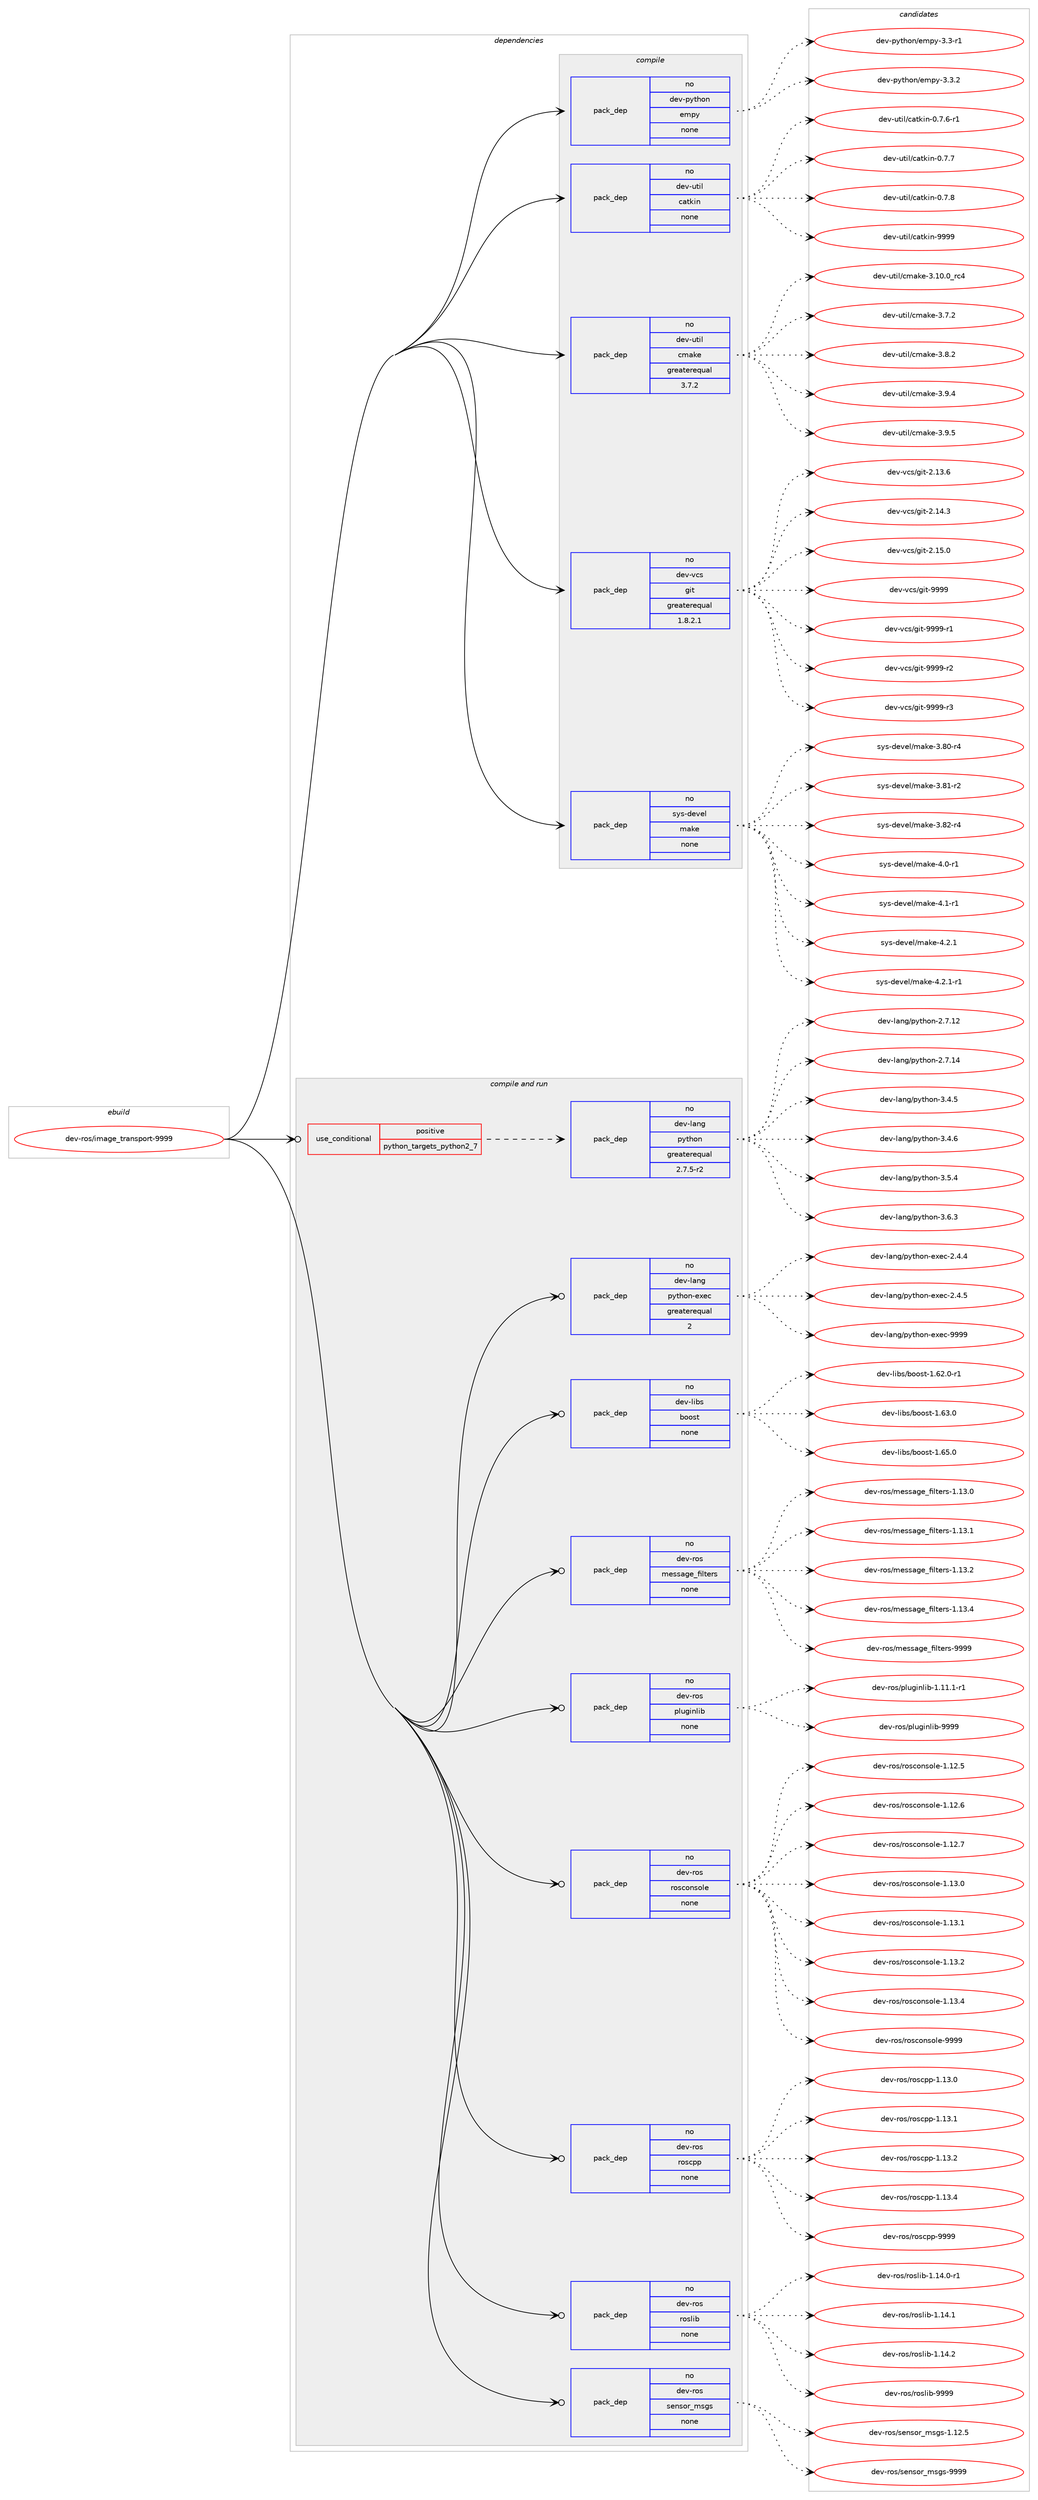 digraph prolog {

# *************
# Graph options
# *************

newrank=true;
concentrate=true;
compound=true;
graph [rankdir=LR,fontname=Helvetica,fontsize=10,ranksep=1.5];#, ranksep=2.5, nodesep=0.2];
edge  [arrowhead=vee];
node  [fontname=Helvetica,fontsize=10];

# **********
# The ebuild
# **********

subgraph cluster_leftcol {
color=gray;
rank=same;
label=<<i>ebuild</i>>;
id [label="dev-ros/image_transport-9999", color=red, width=4, href="../dev-ros/image_transport-9999.svg"];
}

# ****************
# The dependencies
# ****************

subgraph cluster_midcol {
color=gray;
label=<<i>dependencies</i>>;
subgraph cluster_compile {
fillcolor="#eeeeee";
style=filled;
label=<<i>compile</i>>;
subgraph pack153299 {
dependency202817 [label=<<TABLE BORDER="0" CELLBORDER="1" CELLSPACING="0" CELLPADDING="4" WIDTH="220"><TR><TD ROWSPAN="6" CELLPADDING="30">pack_dep</TD></TR><TR><TD WIDTH="110">no</TD></TR><TR><TD>dev-python</TD></TR><TR><TD>empy</TD></TR><TR><TD>none</TD></TR><TR><TD></TD></TR></TABLE>>, shape=none, color=blue];
}
id:e -> dependency202817:w [weight=20,style="solid",arrowhead="vee"];
subgraph pack153300 {
dependency202818 [label=<<TABLE BORDER="0" CELLBORDER="1" CELLSPACING="0" CELLPADDING="4" WIDTH="220"><TR><TD ROWSPAN="6" CELLPADDING="30">pack_dep</TD></TR><TR><TD WIDTH="110">no</TD></TR><TR><TD>dev-util</TD></TR><TR><TD>catkin</TD></TR><TR><TD>none</TD></TR><TR><TD></TD></TR></TABLE>>, shape=none, color=blue];
}
id:e -> dependency202818:w [weight=20,style="solid",arrowhead="vee"];
subgraph pack153301 {
dependency202819 [label=<<TABLE BORDER="0" CELLBORDER="1" CELLSPACING="0" CELLPADDING="4" WIDTH="220"><TR><TD ROWSPAN="6" CELLPADDING="30">pack_dep</TD></TR><TR><TD WIDTH="110">no</TD></TR><TR><TD>dev-util</TD></TR><TR><TD>cmake</TD></TR><TR><TD>greaterequal</TD></TR><TR><TD>3.7.2</TD></TR></TABLE>>, shape=none, color=blue];
}
id:e -> dependency202819:w [weight=20,style="solid",arrowhead="vee"];
subgraph pack153302 {
dependency202820 [label=<<TABLE BORDER="0" CELLBORDER="1" CELLSPACING="0" CELLPADDING="4" WIDTH="220"><TR><TD ROWSPAN="6" CELLPADDING="30">pack_dep</TD></TR><TR><TD WIDTH="110">no</TD></TR><TR><TD>dev-vcs</TD></TR><TR><TD>git</TD></TR><TR><TD>greaterequal</TD></TR><TR><TD>1.8.2.1</TD></TR></TABLE>>, shape=none, color=blue];
}
id:e -> dependency202820:w [weight=20,style="solid",arrowhead="vee"];
subgraph pack153303 {
dependency202821 [label=<<TABLE BORDER="0" CELLBORDER="1" CELLSPACING="0" CELLPADDING="4" WIDTH="220"><TR><TD ROWSPAN="6" CELLPADDING="30">pack_dep</TD></TR><TR><TD WIDTH="110">no</TD></TR><TR><TD>sys-devel</TD></TR><TR><TD>make</TD></TR><TR><TD>none</TD></TR><TR><TD></TD></TR></TABLE>>, shape=none, color=blue];
}
id:e -> dependency202821:w [weight=20,style="solid",arrowhead="vee"];
}
subgraph cluster_compileandrun {
fillcolor="#eeeeee";
style=filled;
label=<<i>compile and run</i>>;
subgraph cond45531 {
dependency202822 [label=<<TABLE BORDER="0" CELLBORDER="1" CELLSPACING="0" CELLPADDING="4"><TR><TD ROWSPAN="3" CELLPADDING="10">use_conditional</TD></TR><TR><TD>positive</TD></TR><TR><TD>python_targets_python2_7</TD></TR></TABLE>>, shape=none, color=red];
subgraph pack153304 {
dependency202823 [label=<<TABLE BORDER="0" CELLBORDER="1" CELLSPACING="0" CELLPADDING="4" WIDTH="220"><TR><TD ROWSPAN="6" CELLPADDING="30">pack_dep</TD></TR><TR><TD WIDTH="110">no</TD></TR><TR><TD>dev-lang</TD></TR><TR><TD>python</TD></TR><TR><TD>greaterequal</TD></TR><TR><TD>2.7.5-r2</TD></TR></TABLE>>, shape=none, color=blue];
}
dependency202822:e -> dependency202823:w [weight=20,style="dashed",arrowhead="vee"];
}
id:e -> dependency202822:w [weight=20,style="solid",arrowhead="odotvee"];
subgraph pack153305 {
dependency202824 [label=<<TABLE BORDER="0" CELLBORDER="1" CELLSPACING="0" CELLPADDING="4" WIDTH="220"><TR><TD ROWSPAN="6" CELLPADDING="30">pack_dep</TD></TR><TR><TD WIDTH="110">no</TD></TR><TR><TD>dev-lang</TD></TR><TR><TD>python-exec</TD></TR><TR><TD>greaterequal</TD></TR><TR><TD>2</TD></TR></TABLE>>, shape=none, color=blue];
}
id:e -> dependency202824:w [weight=20,style="solid",arrowhead="odotvee"];
subgraph pack153306 {
dependency202825 [label=<<TABLE BORDER="0" CELLBORDER="1" CELLSPACING="0" CELLPADDING="4" WIDTH="220"><TR><TD ROWSPAN="6" CELLPADDING="30">pack_dep</TD></TR><TR><TD WIDTH="110">no</TD></TR><TR><TD>dev-libs</TD></TR><TR><TD>boost</TD></TR><TR><TD>none</TD></TR><TR><TD></TD></TR></TABLE>>, shape=none, color=blue];
}
id:e -> dependency202825:w [weight=20,style="solid",arrowhead="odotvee"];
subgraph pack153307 {
dependency202826 [label=<<TABLE BORDER="0" CELLBORDER="1" CELLSPACING="0" CELLPADDING="4" WIDTH="220"><TR><TD ROWSPAN="6" CELLPADDING="30">pack_dep</TD></TR><TR><TD WIDTH="110">no</TD></TR><TR><TD>dev-ros</TD></TR><TR><TD>message_filters</TD></TR><TR><TD>none</TD></TR><TR><TD></TD></TR></TABLE>>, shape=none, color=blue];
}
id:e -> dependency202826:w [weight=20,style="solid",arrowhead="odotvee"];
subgraph pack153308 {
dependency202827 [label=<<TABLE BORDER="0" CELLBORDER="1" CELLSPACING="0" CELLPADDING="4" WIDTH="220"><TR><TD ROWSPAN="6" CELLPADDING="30">pack_dep</TD></TR><TR><TD WIDTH="110">no</TD></TR><TR><TD>dev-ros</TD></TR><TR><TD>pluginlib</TD></TR><TR><TD>none</TD></TR><TR><TD></TD></TR></TABLE>>, shape=none, color=blue];
}
id:e -> dependency202827:w [weight=20,style="solid",arrowhead="odotvee"];
subgraph pack153309 {
dependency202828 [label=<<TABLE BORDER="0" CELLBORDER="1" CELLSPACING="0" CELLPADDING="4" WIDTH="220"><TR><TD ROWSPAN="6" CELLPADDING="30">pack_dep</TD></TR><TR><TD WIDTH="110">no</TD></TR><TR><TD>dev-ros</TD></TR><TR><TD>rosconsole</TD></TR><TR><TD>none</TD></TR><TR><TD></TD></TR></TABLE>>, shape=none, color=blue];
}
id:e -> dependency202828:w [weight=20,style="solid",arrowhead="odotvee"];
subgraph pack153310 {
dependency202829 [label=<<TABLE BORDER="0" CELLBORDER="1" CELLSPACING="0" CELLPADDING="4" WIDTH="220"><TR><TD ROWSPAN="6" CELLPADDING="30">pack_dep</TD></TR><TR><TD WIDTH="110">no</TD></TR><TR><TD>dev-ros</TD></TR><TR><TD>roscpp</TD></TR><TR><TD>none</TD></TR><TR><TD></TD></TR></TABLE>>, shape=none, color=blue];
}
id:e -> dependency202829:w [weight=20,style="solid",arrowhead="odotvee"];
subgraph pack153311 {
dependency202830 [label=<<TABLE BORDER="0" CELLBORDER="1" CELLSPACING="0" CELLPADDING="4" WIDTH="220"><TR><TD ROWSPAN="6" CELLPADDING="30">pack_dep</TD></TR><TR><TD WIDTH="110">no</TD></TR><TR><TD>dev-ros</TD></TR><TR><TD>roslib</TD></TR><TR><TD>none</TD></TR><TR><TD></TD></TR></TABLE>>, shape=none, color=blue];
}
id:e -> dependency202830:w [weight=20,style="solid",arrowhead="odotvee"];
subgraph pack153312 {
dependency202831 [label=<<TABLE BORDER="0" CELLBORDER="1" CELLSPACING="0" CELLPADDING="4" WIDTH="220"><TR><TD ROWSPAN="6" CELLPADDING="30">pack_dep</TD></TR><TR><TD WIDTH="110">no</TD></TR><TR><TD>dev-ros</TD></TR><TR><TD>sensor_msgs</TD></TR><TR><TD>none</TD></TR><TR><TD></TD></TR></TABLE>>, shape=none, color=blue];
}
id:e -> dependency202831:w [weight=20,style="solid",arrowhead="odotvee"];
}
subgraph cluster_run {
fillcolor="#eeeeee";
style=filled;
label=<<i>run</i>>;
}
}

# **************
# The candidates
# **************

subgraph cluster_choices {
rank=same;
color=gray;
label=<<i>candidates</i>>;

subgraph choice153299 {
color=black;
nodesep=1;
choice1001011184511212111610411111047101109112121455146514511449 [label="dev-python/empy-3.3-r1", color=red, width=4,href="../dev-python/empy-3.3-r1.svg"];
choice1001011184511212111610411111047101109112121455146514650 [label="dev-python/empy-3.3.2", color=red, width=4,href="../dev-python/empy-3.3.2.svg"];
dependency202817:e -> choice1001011184511212111610411111047101109112121455146514511449:w [style=dotted,weight="100"];
dependency202817:e -> choice1001011184511212111610411111047101109112121455146514650:w [style=dotted,weight="100"];
}
subgraph choice153300 {
color=black;
nodesep=1;
choice100101118451171161051084799971161071051104548465546544511449 [label="dev-util/catkin-0.7.6-r1", color=red, width=4,href="../dev-util/catkin-0.7.6-r1.svg"];
choice10010111845117116105108479997116107105110454846554655 [label="dev-util/catkin-0.7.7", color=red, width=4,href="../dev-util/catkin-0.7.7.svg"];
choice10010111845117116105108479997116107105110454846554656 [label="dev-util/catkin-0.7.8", color=red, width=4,href="../dev-util/catkin-0.7.8.svg"];
choice100101118451171161051084799971161071051104557575757 [label="dev-util/catkin-9999", color=red, width=4,href="../dev-util/catkin-9999.svg"];
dependency202818:e -> choice100101118451171161051084799971161071051104548465546544511449:w [style=dotted,weight="100"];
dependency202818:e -> choice10010111845117116105108479997116107105110454846554655:w [style=dotted,weight="100"];
dependency202818:e -> choice10010111845117116105108479997116107105110454846554656:w [style=dotted,weight="100"];
dependency202818:e -> choice100101118451171161051084799971161071051104557575757:w [style=dotted,weight="100"];
}
subgraph choice153301 {
color=black;
nodesep=1;
choice1001011184511711610510847991099710710145514649484648951149952 [label="dev-util/cmake-3.10.0_rc4", color=red, width=4,href="../dev-util/cmake-3.10.0_rc4.svg"];
choice10010111845117116105108479910997107101455146554650 [label="dev-util/cmake-3.7.2", color=red, width=4,href="../dev-util/cmake-3.7.2.svg"];
choice10010111845117116105108479910997107101455146564650 [label="dev-util/cmake-3.8.2", color=red, width=4,href="../dev-util/cmake-3.8.2.svg"];
choice10010111845117116105108479910997107101455146574652 [label="dev-util/cmake-3.9.4", color=red, width=4,href="../dev-util/cmake-3.9.4.svg"];
choice10010111845117116105108479910997107101455146574653 [label="dev-util/cmake-3.9.5", color=red, width=4,href="../dev-util/cmake-3.9.5.svg"];
dependency202819:e -> choice1001011184511711610510847991099710710145514649484648951149952:w [style=dotted,weight="100"];
dependency202819:e -> choice10010111845117116105108479910997107101455146554650:w [style=dotted,weight="100"];
dependency202819:e -> choice10010111845117116105108479910997107101455146564650:w [style=dotted,weight="100"];
dependency202819:e -> choice10010111845117116105108479910997107101455146574652:w [style=dotted,weight="100"];
dependency202819:e -> choice10010111845117116105108479910997107101455146574653:w [style=dotted,weight="100"];
}
subgraph choice153302 {
color=black;
nodesep=1;
choice10010111845118991154710310511645504649514654 [label="dev-vcs/git-2.13.6", color=red, width=4,href="../dev-vcs/git-2.13.6.svg"];
choice10010111845118991154710310511645504649524651 [label="dev-vcs/git-2.14.3", color=red, width=4,href="../dev-vcs/git-2.14.3.svg"];
choice10010111845118991154710310511645504649534648 [label="dev-vcs/git-2.15.0", color=red, width=4,href="../dev-vcs/git-2.15.0.svg"];
choice1001011184511899115471031051164557575757 [label="dev-vcs/git-9999", color=red, width=4,href="../dev-vcs/git-9999.svg"];
choice10010111845118991154710310511645575757574511449 [label="dev-vcs/git-9999-r1", color=red, width=4,href="../dev-vcs/git-9999-r1.svg"];
choice10010111845118991154710310511645575757574511450 [label="dev-vcs/git-9999-r2", color=red, width=4,href="../dev-vcs/git-9999-r2.svg"];
choice10010111845118991154710310511645575757574511451 [label="dev-vcs/git-9999-r3", color=red, width=4,href="../dev-vcs/git-9999-r3.svg"];
dependency202820:e -> choice10010111845118991154710310511645504649514654:w [style=dotted,weight="100"];
dependency202820:e -> choice10010111845118991154710310511645504649524651:w [style=dotted,weight="100"];
dependency202820:e -> choice10010111845118991154710310511645504649534648:w [style=dotted,weight="100"];
dependency202820:e -> choice1001011184511899115471031051164557575757:w [style=dotted,weight="100"];
dependency202820:e -> choice10010111845118991154710310511645575757574511449:w [style=dotted,weight="100"];
dependency202820:e -> choice10010111845118991154710310511645575757574511450:w [style=dotted,weight="100"];
dependency202820:e -> choice10010111845118991154710310511645575757574511451:w [style=dotted,weight="100"];
}
subgraph choice153303 {
color=black;
nodesep=1;
choice11512111545100101118101108471099710710145514656484511452 [label="sys-devel/make-3.80-r4", color=red, width=4,href="../sys-devel/make-3.80-r4.svg"];
choice11512111545100101118101108471099710710145514656494511450 [label="sys-devel/make-3.81-r2", color=red, width=4,href="../sys-devel/make-3.81-r2.svg"];
choice11512111545100101118101108471099710710145514656504511452 [label="sys-devel/make-3.82-r4", color=red, width=4,href="../sys-devel/make-3.82-r4.svg"];
choice115121115451001011181011084710997107101455246484511449 [label="sys-devel/make-4.0-r1", color=red, width=4,href="../sys-devel/make-4.0-r1.svg"];
choice115121115451001011181011084710997107101455246494511449 [label="sys-devel/make-4.1-r1", color=red, width=4,href="../sys-devel/make-4.1-r1.svg"];
choice115121115451001011181011084710997107101455246504649 [label="sys-devel/make-4.2.1", color=red, width=4,href="../sys-devel/make-4.2.1.svg"];
choice1151211154510010111810110847109971071014552465046494511449 [label="sys-devel/make-4.2.1-r1", color=red, width=4,href="../sys-devel/make-4.2.1-r1.svg"];
dependency202821:e -> choice11512111545100101118101108471099710710145514656484511452:w [style=dotted,weight="100"];
dependency202821:e -> choice11512111545100101118101108471099710710145514656494511450:w [style=dotted,weight="100"];
dependency202821:e -> choice11512111545100101118101108471099710710145514656504511452:w [style=dotted,weight="100"];
dependency202821:e -> choice115121115451001011181011084710997107101455246484511449:w [style=dotted,weight="100"];
dependency202821:e -> choice115121115451001011181011084710997107101455246494511449:w [style=dotted,weight="100"];
dependency202821:e -> choice115121115451001011181011084710997107101455246504649:w [style=dotted,weight="100"];
dependency202821:e -> choice1151211154510010111810110847109971071014552465046494511449:w [style=dotted,weight="100"];
}
subgraph choice153304 {
color=black;
nodesep=1;
choice10010111845108971101034711212111610411111045504655464950 [label="dev-lang/python-2.7.12", color=red, width=4,href="../dev-lang/python-2.7.12.svg"];
choice10010111845108971101034711212111610411111045504655464952 [label="dev-lang/python-2.7.14", color=red, width=4,href="../dev-lang/python-2.7.14.svg"];
choice100101118451089711010347112121116104111110455146524653 [label="dev-lang/python-3.4.5", color=red, width=4,href="../dev-lang/python-3.4.5.svg"];
choice100101118451089711010347112121116104111110455146524654 [label="dev-lang/python-3.4.6", color=red, width=4,href="../dev-lang/python-3.4.6.svg"];
choice100101118451089711010347112121116104111110455146534652 [label="dev-lang/python-3.5.4", color=red, width=4,href="../dev-lang/python-3.5.4.svg"];
choice100101118451089711010347112121116104111110455146544651 [label="dev-lang/python-3.6.3", color=red, width=4,href="../dev-lang/python-3.6.3.svg"];
dependency202823:e -> choice10010111845108971101034711212111610411111045504655464950:w [style=dotted,weight="100"];
dependency202823:e -> choice10010111845108971101034711212111610411111045504655464952:w [style=dotted,weight="100"];
dependency202823:e -> choice100101118451089711010347112121116104111110455146524653:w [style=dotted,weight="100"];
dependency202823:e -> choice100101118451089711010347112121116104111110455146524654:w [style=dotted,weight="100"];
dependency202823:e -> choice100101118451089711010347112121116104111110455146534652:w [style=dotted,weight="100"];
dependency202823:e -> choice100101118451089711010347112121116104111110455146544651:w [style=dotted,weight="100"];
}
subgraph choice153305 {
color=black;
nodesep=1;
choice1001011184510897110103471121211161041111104510112010199455046524652 [label="dev-lang/python-exec-2.4.4", color=red, width=4,href="../dev-lang/python-exec-2.4.4.svg"];
choice1001011184510897110103471121211161041111104510112010199455046524653 [label="dev-lang/python-exec-2.4.5", color=red, width=4,href="../dev-lang/python-exec-2.4.5.svg"];
choice10010111845108971101034711212111610411111045101120101994557575757 [label="dev-lang/python-exec-9999", color=red, width=4,href="../dev-lang/python-exec-9999.svg"];
dependency202824:e -> choice1001011184510897110103471121211161041111104510112010199455046524652:w [style=dotted,weight="100"];
dependency202824:e -> choice1001011184510897110103471121211161041111104510112010199455046524653:w [style=dotted,weight="100"];
dependency202824:e -> choice10010111845108971101034711212111610411111045101120101994557575757:w [style=dotted,weight="100"];
}
subgraph choice153306 {
color=black;
nodesep=1;
choice10010111845108105981154798111111115116454946545046484511449 [label="dev-libs/boost-1.62.0-r1", color=red, width=4,href="../dev-libs/boost-1.62.0-r1.svg"];
choice1001011184510810598115479811111111511645494654514648 [label="dev-libs/boost-1.63.0", color=red, width=4,href="../dev-libs/boost-1.63.0.svg"];
choice1001011184510810598115479811111111511645494654534648 [label="dev-libs/boost-1.65.0", color=red, width=4,href="../dev-libs/boost-1.65.0.svg"];
dependency202825:e -> choice10010111845108105981154798111111115116454946545046484511449:w [style=dotted,weight="100"];
dependency202825:e -> choice1001011184510810598115479811111111511645494654514648:w [style=dotted,weight="100"];
dependency202825:e -> choice1001011184510810598115479811111111511645494654534648:w [style=dotted,weight="100"];
}
subgraph choice153307 {
color=black;
nodesep=1;
choice1001011184511411111547109101115115971031019510210510811610111411545494649514648 [label="dev-ros/message_filters-1.13.0", color=red, width=4,href="../dev-ros/message_filters-1.13.0.svg"];
choice1001011184511411111547109101115115971031019510210510811610111411545494649514649 [label="dev-ros/message_filters-1.13.1", color=red, width=4,href="../dev-ros/message_filters-1.13.1.svg"];
choice1001011184511411111547109101115115971031019510210510811610111411545494649514650 [label="dev-ros/message_filters-1.13.2", color=red, width=4,href="../dev-ros/message_filters-1.13.2.svg"];
choice1001011184511411111547109101115115971031019510210510811610111411545494649514652 [label="dev-ros/message_filters-1.13.4", color=red, width=4,href="../dev-ros/message_filters-1.13.4.svg"];
choice100101118451141111154710910111511597103101951021051081161011141154557575757 [label="dev-ros/message_filters-9999", color=red, width=4,href="../dev-ros/message_filters-9999.svg"];
dependency202826:e -> choice1001011184511411111547109101115115971031019510210510811610111411545494649514648:w [style=dotted,weight="100"];
dependency202826:e -> choice1001011184511411111547109101115115971031019510210510811610111411545494649514649:w [style=dotted,weight="100"];
dependency202826:e -> choice1001011184511411111547109101115115971031019510210510811610111411545494649514650:w [style=dotted,weight="100"];
dependency202826:e -> choice1001011184511411111547109101115115971031019510210510811610111411545494649514652:w [style=dotted,weight="100"];
dependency202826:e -> choice100101118451141111154710910111511597103101951021051081161011141154557575757:w [style=dotted,weight="100"];
}
subgraph choice153308 {
color=black;
nodesep=1;
choice100101118451141111154711210811710310511010810598454946494946494511449 [label="dev-ros/pluginlib-1.11.1-r1", color=red, width=4,href="../dev-ros/pluginlib-1.11.1-r1.svg"];
choice1001011184511411111547112108117103105110108105984557575757 [label="dev-ros/pluginlib-9999", color=red, width=4,href="../dev-ros/pluginlib-9999.svg"];
dependency202827:e -> choice100101118451141111154711210811710310511010810598454946494946494511449:w [style=dotted,weight="100"];
dependency202827:e -> choice1001011184511411111547112108117103105110108105984557575757:w [style=dotted,weight="100"];
}
subgraph choice153309 {
color=black;
nodesep=1;
choice10010111845114111115471141111159911111011511110810145494649504653 [label="dev-ros/rosconsole-1.12.5", color=red, width=4,href="../dev-ros/rosconsole-1.12.5.svg"];
choice10010111845114111115471141111159911111011511110810145494649504654 [label="dev-ros/rosconsole-1.12.6", color=red, width=4,href="../dev-ros/rosconsole-1.12.6.svg"];
choice10010111845114111115471141111159911111011511110810145494649504655 [label="dev-ros/rosconsole-1.12.7", color=red, width=4,href="../dev-ros/rosconsole-1.12.7.svg"];
choice10010111845114111115471141111159911111011511110810145494649514648 [label="dev-ros/rosconsole-1.13.0", color=red, width=4,href="../dev-ros/rosconsole-1.13.0.svg"];
choice10010111845114111115471141111159911111011511110810145494649514649 [label="dev-ros/rosconsole-1.13.1", color=red, width=4,href="../dev-ros/rosconsole-1.13.1.svg"];
choice10010111845114111115471141111159911111011511110810145494649514650 [label="dev-ros/rosconsole-1.13.2", color=red, width=4,href="../dev-ros/rosconsole-1.13.2.svg"];
choice10010111845114111115471141111159911111011511110810145494649514652 [label="dev-ros/rosconsole-1.13.4", color=red, width=4,href="../dev-ros/rosconsole-1.13.4.svg"];
choice1001011184511411111547114111115991111101151111081014557575757 [label="dev-ros/rosconsole-9999", color=red, width=4,href="../dev-ros/rosconsole-9999.svg"];
dependency202828:e -> choice10010111845114111115471141111159911111011511110810145494649504653:w [style=dotted,weight="100"];
dependency202828:e -> choice10010111845114111115471141111159911111011511110810145494649504654:w [style=dotted,weight="100"];
dependency202828:e -> choice10010111845114111115471141111159911111011511110810145494649504655:w [style=dotted,weight="100"];
dependency202828:e -> choice10010111845114111115471141111159911111011511110810145494649514648:w [style=dotted,weight="100"];
dependency202828:e -> choice10010111845114111115471141111159911111011511110810145494649514649:w [style=dotted,weight="100"];
dependency202828:e -> choice10010111845114111115471141111159911111011511110810145494649514650:w [style=dotted,weight="100"];
dependency202828:e -> choice10010111845114111115471141111159911111011511110810145494649514652:w [style=dotted,weight="100"];
dependency202828:e -> choice1001011184511411111547114111115991111101151111081014557575757:w [style=dotted,weight="100"];
}
subgraph choice153310 {
color=black;
nodesep=1;
choice10010111845114111115471141111159911211245494649514648 [label="dev-ros/roscpp-1.13.0", color=red, width=4,href="../dev-ros/roscpp-1.13.0.svg"];
choice10010111845114111115471141111159911211245494649514649 [label="dev-ros/roscpp-1.13.1", color=red, width=4,href="../dev-ros/roscpp-1.13.1.svg"];
choice10010111845114111115471141111159911211245494649514650 [label="dev-ros/roscpp-1.13.2", color=red, width=4,href="../dev-ros/roscpp-1.13.2.svg"];
choice10010111845114111115471141111159911211245494649514652 [label="dev-ros/roscpp-1.13.4", color=red, width=4,href="../dev-ros/roscpp-1.13.4.svg"];
choice1001011184511411111547114111115991121124557575757 [label="dev-ros/roscpp-9999", color=red, width=4,href="../dev-ros/roscpp-9999.svg"];
dependency202829:e -> choice10010111845114111115471141111159911211245494649514648:w [style=dotted,weight="100"];
dependency202829:e -> choice10010111845114111115471141111159911211245494649514649:w [style=dotted,weight="100"];
dependency202829:e -> choice10010111845114111115471141111159911211245494649514650:w [style=dotted,weight="100"];
dependency202829:e -> choice10010111845114111115471141111159911211245494649514652:w [style=dotted,weight="100"];
dependency202829:e -> choice1001011184511411111547114111115991121124557575757:w [style=dotted,weight="100"];
}
subgraph choice153311 {
color=black;
nodesep=1;
choice100101118451141111154711411111510810598454946495246484511449 [label="dev-ros/roslib-1.14.0-r1", color=red, width=4,href="../dev-ros/roslib-1.14.0-r1.svg"];
choice10010111845114111115471141111151081059845494649524649 [label="dev-ros/roslib-1.14.1", color=red, width=4,href="../dev-ros/roslib-1.14.1.svg"];
choice10010111845114111115471141111151081059845494649524650 [label="dev-ros/roslib-1.14.2", color=red, width=4,href="../dev-ros/roslib-1.14.2.svg"];
choice1001011184511411111547114111115108105984557575757 [label="dev-ros/roslib-9999", color=red, width=4,href="../dev-ros/roslib-9999.svg"];
dependency202830:e -> choice100101118451141111154711411111510810598454946495246484511449:w [style=dotted,weight="100"];
dependency202830:e -> choice10010111845114111115471141111151081059845494649524649:w [style=dotted,weight="100"];
dependency202830:e -> choice10010111845114111115471141111151081059845494649524650:w [style=dotted,weight="100"];
dependency202830:e -> choice1001011184511411111547114111115108105984557575757:w [style=dotted,weight="100"];
}
subgraph choice153312 {
color=black;
nodesep=1;
choice10010111845114111115471151011101151111149510911510311545494649504653 [label="dev-ros/sensor_msgs-1.12.5", color=red, width=4,href="../dev-ros/sensor_msgs-1.12.5.svg"];
choice1001011184511411111547115101110115111114951091151031154557575757 [label="dev-ros/sensor_msgs-9999", color=red, width=4,href="../dev-ros/sensor_msgs-9999.svg"];
dependency202831:e -> choice10010111845114111115471151011101151111149510911510311545494649504653:w [style=dotted,weight="100"];
dependency202831:e -> choice1001011184511411111547115101110115111114951091151031154557575757:w [style=dotted,weight="100"];
}
}

}
